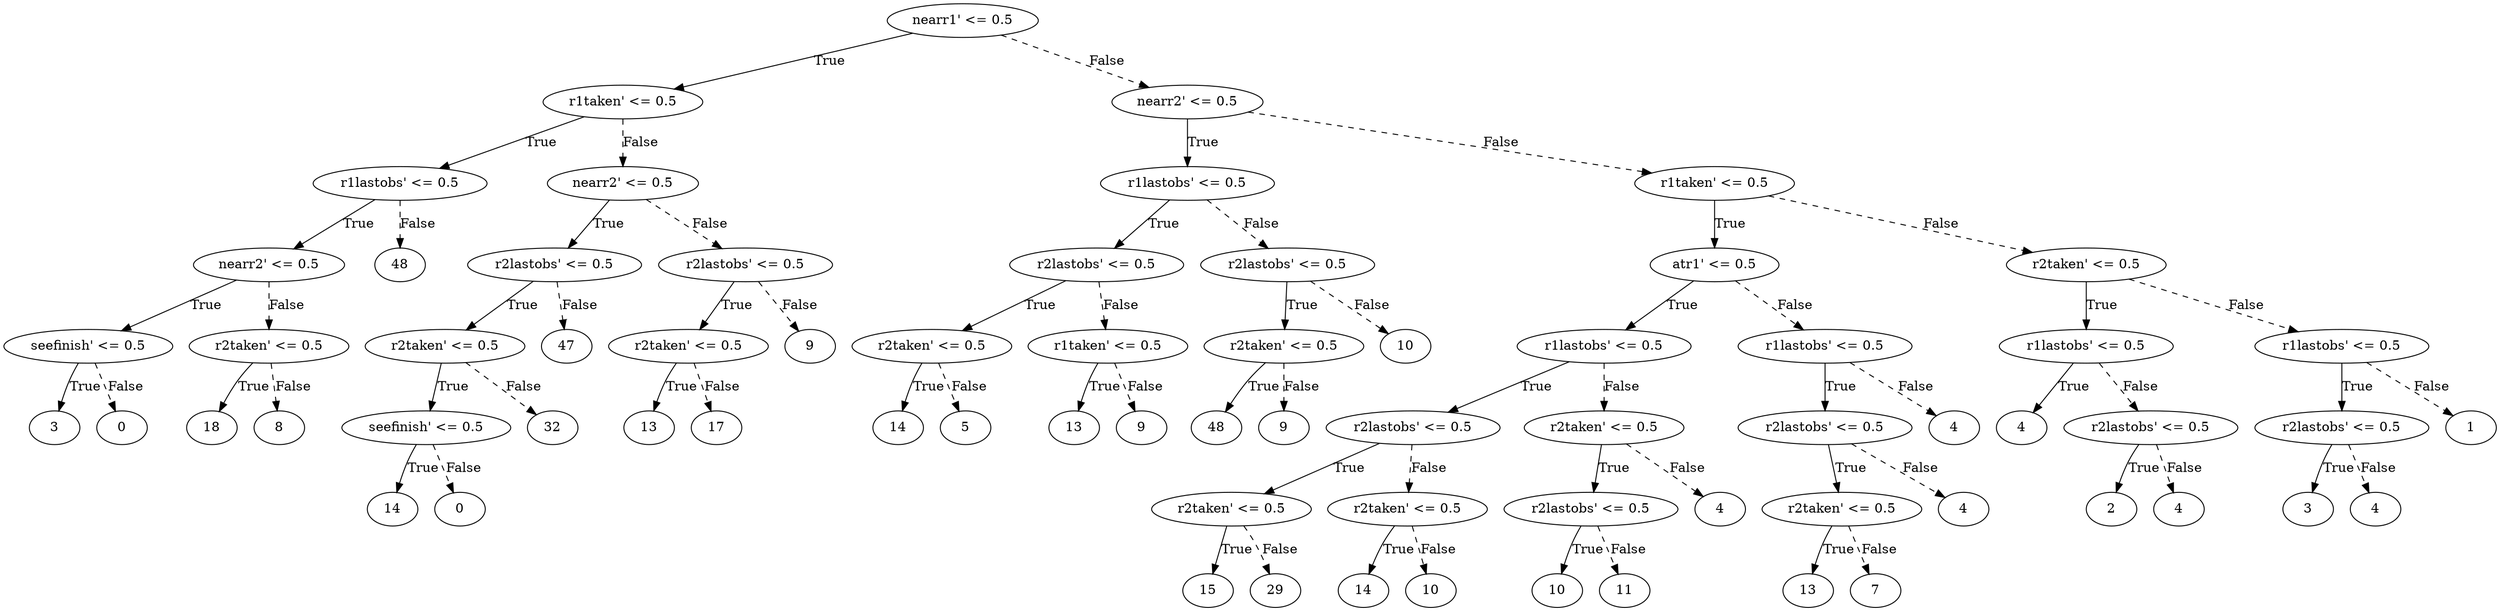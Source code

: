 digraph {
0 [label="nearr1' <= 0.5"];
1 [label="r1taken' <= 0.5"];
2 [label="r1lastobs' <= 0.5"];
3 [label="nearr2' <= 0.5"];
4 [label="seefinish' <= 0.5"];
5 [label="3"];
4 -> 5 [label="True"];
6 [label="0"];
4 -> 6 [style="dashed", label="False"];
3 -> 4 [label="True"];
7 [label="r2taken' <= 0.5"];
8 [label="18"];
7 -> 8 [label="True"];
9 [label="8"];
7 -> 9 [style="dashed", label="False"];
3 -> 7 [style="dashed", label="False"];
2 -> 3 [label="True"];
10 [label="48"];
2 -> 10 [style="dashed", label="False"];
1 -> 2 [label="True"];
11 [label="nearr2' <= 0.5"];
12 [label="r2lastobs' <= 0.5"];
13 [label="r2taken' <= 0.5"];
14 [label="seefinish' <= 0.5"];
15 [label="14"];
14 -> 15 [label="True"];
16 [label="0"];
14 -> 16 [style="dashed", label="False"];
13 -> 14 [label="True"];
17 [label="32"];
13 -> 17 [style="dashed", label="False"];
12 -> 13 [label="True"];
18 [label="47"];
12 -> 18 [style="dashed", label="False"];
11 -> 12 [label="True"];
19 [label="r2lastobs' <= 0.5"];
20 [label="r2taken' <= 0.5"];
21 [label="13"];
20 -> 21 [label="True"];
22 [label="17"];
20 -> 22 [style="dashed", label="False"];
19 -> 20 [label="True"];
23 [label="9"];
19 -> 23 [style="dashed", label="False"];
11 -> 19 [style="dashed", label="False"];
1 -> 11 [style="dashed", label="False"];
0 -> 1 [label="True"];
24 [label="nearr2' <= 0.5"];
25 [label="r1lastobs' <= 0.5"];
26 [label="r2lastobs' <= 0.5"];
27 [label="r2taken' <= 0.5"];
28 [label="14"];
27 -> 28 [label="True"];
29 [label="5"];
27 -> 29 [style="dashed", label="False"];
26 -> 27 [label="True"];
30 [label="r1taken' <= 0.5"];
31 [label="13"];
30 -> 31 [label="True"];
32 [label="9"];
30 -> 32 [style="dashed", label="False"];
26 -> 30 [style="dashed", label="False"];
25 -> 26 [label="True"];
33 [label="r2lastobs' <= 0.5"];
34 [label="r2taken' <= 0.5"];
35 [label="48"];
34 -> 35 [label="True"];
36 [label="9"];
34 -> 36 [style="dashed", label="False"];
33 -> 34 [label="True"];
37 [label="10"];
33 -> 37 [style="dashed", label="False"];
25 -> 33 [style="dashed", label="False"];
24 -> 25 [label="True"];
38 [label="r1taken' <= 0.5"];
39 [label="atr1' <= 0.5"];
40 [label="r1lastobs' <= 0.5"];
41 [label="r2lastobs' <= 0.5"];
42 [label="r2taken' <= 0.5"];
43 [label="15"];
42 -> 43 [label="True"];
44 [label="29"];
42 -> 44 [style="dashed", label="False"];
41 -> 42 [label="True"];
45 [label="r2taken' <= 0.5"];
46 [label="14"];
45 -> 46 [label="True"];
47 [label="10"];
45 -> 47 [style="dashed", label="False"];
41 -> 45 [style="dashed", label="False"];
40 -> 41 [label="True"];
48 [label="r2taken' <= 0.5"];
49 [label="r2lastobs' <= 0.5"];
50 [label="10"];
49 -> 50 [label="True"];
51 [label="11"];
49 -> 51 [style="dashed", label="False"];
48 -> 49 [label="True"];
52 [label="4"];
48 -> 52 [style="dashed", label="False"];
40 -> 48 [style="dashed", label="False"];
39 -> 40 [label="True"];
53 [label="r1lastobs' <= 0.5"];
54 [label="r2lastobs' <= 0.5"];
55 [label="r2taken' <= 0.5"];
56 [label="13"];
55 -> 56 [label="True"];
57 [label="7"];
55 -> 57 [style="dashed", label="False"];
54 -> 55 [label="True"];
58 [label="4"];
54 -> 58 [style="dashed", label="False"];
53 -> 54 [label="True"];
59 [label="4"];
53 -> 59 [style="dashed", label="False"];
39 -> 53 [style="dashed", label="False"];
38 -> 39 [label="True"];
60 [label="r2taken' <= 0.5"];
61 [label="r1lastobs' <= 0.5"];
62 [label="4"];
61 -> 62 [label="True"];
63 [label="r2lastobs' <= 0.5"];
64 [label="2"];
63 -> 64 [label="True"];
65 [label="4"];
63 -> 65 [style="dashed", label="False"];
61 -> 63 [style="dashed", label="False"];
60 -> 61 [label="True"];
66 [label="r1lastobs' <= 0.5"];
67 [label="r2lastobs' <= 0.5"];
68 [label="3"];
67 -> 68 [label="True"];
69 [label="4"];
67 -> 69 [style="dashed", label="False"];
66 -> 67 [label="True"];
70 [label="1"];
66 -> 70 [style="dashed", label="False"];
60 -> 66 [style="dashed", label="False"];
38 -> 60 [style="dashed", label="False"];
24 -> 38 [style="dashed", label="False"];
0 -> 24 [style="dashed", label="False"];

}